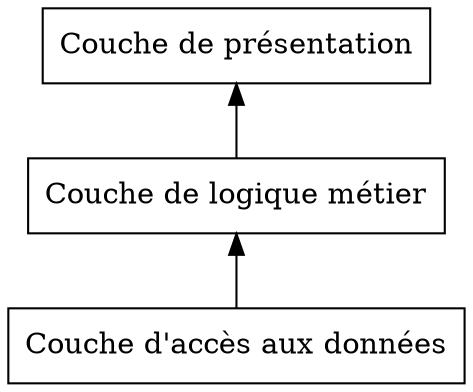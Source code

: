 digraph G {
	node [shape=box]
	dao [label="Couche d'accès aux données"]
	service [label="Couche de logique métier"]
	controller [label="Couche de présentation"]

	controller -> service [dir=back]
	service -> dao [dir=back]
}
